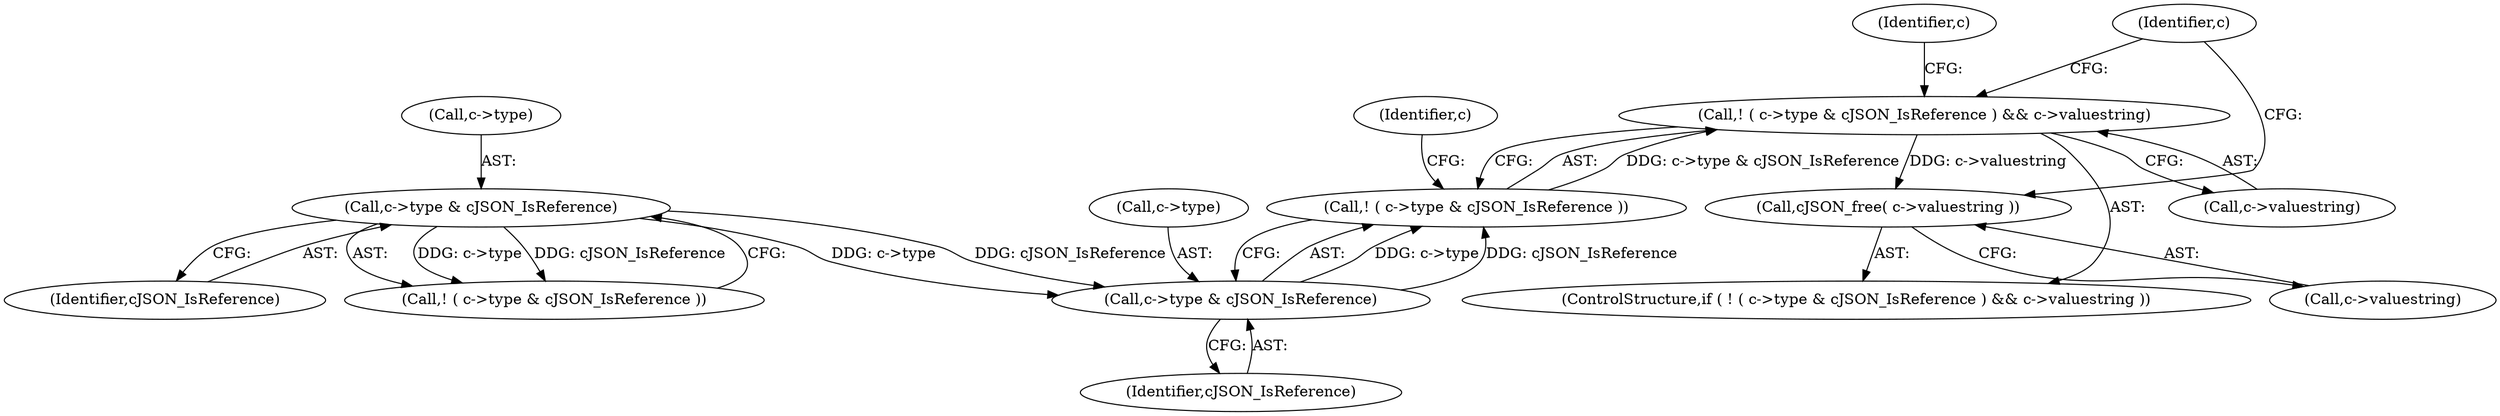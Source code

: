 digraph "1_iperf_91f2fa59e8ed80dfbf400add0164ee0e508e412a_15@API" {
"1000138" [label="(Call,cJSON_free( c->valuestring ))"];
"1000128" [label="(Call,! ( c->type & cJSON_IsReference ) && c->valuestring)"];
"1000129" [label="(Call,! ( c->type & cJSON_IsReference ))"];
"1000130" [label="(Call,c->type & cJSON_IsReference)"];
"1000115" [label="(Call,c->type & cJSON_IsReference)"];
"1000127" [label="(ControlStructure,if ( ! ( c->type & cJSON_IsReference ) && c->valuestring ))"];
"1000134" [label="(Identifier,cJSON_IsReference)"];
"1000115" [label="(Call,c->type & cJSON_IsReference)"];
"1000136" [label="(Identifier,c)"];
"1000131" [label="(Call,c->type)"];
"1000140" [label="(Identifier,c)"];
"1000119" [label="(Identifier,cJSON_IsReference)"];
"1000116" [label="(Call,c->type)"];
"1000135" [label="(Call,c->valuestring)"];
"1000138" [label="(Call,cJSON_free( c->valuestring ))"];
"1000139" [label="(Call,c->valuestring)"];
"1000129" [label="(Call,! ( c->type & cJSON_IsReference ))"];
"1000128" [label="(Call,! ( c->type & cJSON_IsReference ) && c->valuestring)"];
"1000114" [label="(Call,! ( c->type & cJSON_IsReference ))"];
"1000144" [label="(Identifier,c)"];
"1000130" [label="(Call,c->type & cJSON_IsReference)"];
"1000138" -> "1000127"  [label="AST: "];
"1000138" -> "1000139"  [label="CFG: "];
"1000139" -> "1000138"  [label="AST: "];
"1000144" -> "1000138"  [label="CFG: "];
"1000128" -> "1000138"  [label="DDG: c->valuestring"];
"1000128" -> "1000127"  [label="AST: "];
"1000128" -> "1000129"  [label="CFG: "];
"1000128" -> "1000135"  [label="CFG: "];
"1000129" -> "1000128"  [label="AST: "];
"1000135" -> "1000128"  [label="AST: "];
"1000140" -> "1000128"  [label="CFG: "];
"1000144" -> "1000128"  [label="CFG: "];
"1000129" -> "1000128"  [label="DDG: c->type & cJSON_IsReference"];
"1000129" -> "1000130"  [label="CFG: "];
"1000130" -> "1000129"  [label="AST: "];
"1000136" -> "1000129"  [label="CFG: "];
"1000130" -> "1000129"  [label="DDG: c->type"];
"1000130" -> "1000129"  [label="DDG: cJSON_IsReference"];
"1000130" -> "1000134"  [label="CFG: "];
"1000131" -> "1000130"  [label="AST: "];
"1000134" -> "1000130"  [label="AST: "];
"1000115" -> "1000130"  [label="DDG: c->type"];
"1000115" -> "1000130"  [label="DDG: cJSON_IsReference"];
"1000115" -> "1000114"  [label="AST: "];
"1000115" -> "1000119"  [label="CFG: "];
"1000116" -> "1000115"  [label="AST: "];
"1000119" -> "1000115"  [label="AST: "];
"1000114" -> "1000115"  [label="CFG: "];
"1000115" -> "1000114"  [label="DDG: c->type"];
"1000115" -> "1000114"  [label="DDG: cJSON_IsReference"];
}
